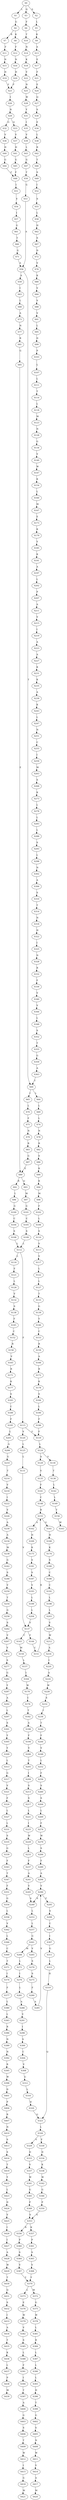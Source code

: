 strict digraph  {
	S0 -> S1 [ label = L ];
	S0 -> S2 [ label = S ];
	S0 -> S3 [ label = Q ];
	S1 -> S4 [ label = G ];
	S2 -> S5 [ label = L ];
	S3 -> S6 [ label = F ];
	S4 -> S7 [ label = R ];
	S4 -> S8 [ label = K ];
	S5 -> S9 [ label = K ];
	S6 -> S10 [ label = T ];
	S7 -> S11 [ label = F ];
	S8 -> S12 [ label = F ];
	S9 -> S13 [ label = A ];
	S10 -> S14 [ label = N ];
	S11 -> S15 [ label = N ];
	S12 -> S16 [ label = N ];
	S13 -> S17 [ label = E ];
	S14 -> S18 [ label = K ];
	S15 -> S19 [ label = H ];
	S16 -> S20 [ label = H ];
	S17 -> S21 [ label = F ];
	S18 -> S22 [ label = V ];
	S19 -> S23 [ label = F ];
	S20 -> S23 [ label = F ];
	S21 -> S24 [ label = E ];
	S22 -> S25 [ label = N ];
	S23 -> S26 [ label = I ];
	S24 -> S27 [ label = Q ];
	S25 -> S28 [ label = W ];
	S26 -> S29 [ label = N ];
	S27 -> S30 [ label = S ];
	S28 -> S31 [ label = Y ];
	S29 -> S32 [ label = G ];
	S29 -> S33 [ label = Q ];
	S30 -> S34 [ label = E ];
	S31 -> S35 [ label = I ];
	S32 -> S36 [ label = V ];
	S33 -> S37 [ label = V ];
	S34 -> S38 [ label = L ];
	S35 -> S39 [ label = V ];
	S36 -> S40 [ label = H ];
	S37 -> S41 [ label = H ];
	S38 -> S42 [ label = R ];
	S39 -> S43 [ label = L ];
	S40 -> S44 [ label = G ];
	S41 -> S45 [ label = G ];
	S42 -> S46 [ label = T ];
	S43 -> S47 [ label = G ];
	S44 -> S48 [ label = F ];
	S45 -> S48 [ label = F ];
	S46 -> S49 [ label = S ];
	S47 -> S50 [ label = T ];
	S48 -> S51 [ label = I ];
	S49 -> S52 [ label = I ];
	S50 -> S53 [ label = G ];
	S51 -> S54 [ label = V ];
	S52 -> S55 [ label = S ];
	S53 -> S56 [ label = A ];
	S54 -> S57 [ label = I ];
	S55 -> S58 [ label = L ];
	S56 -> S59 [ label = A ];
	S56 -> S60 [ label = T ];
	S57 -> S61 [ label = G ];
	S58 -> S62 [ label = H ];
	S59 -> S63 [ label = I ];
	S60 -> S64 [ label = L ];
	S60 -> S65 [ label = I ];
	S61 -> S66 [ label = T ];
	S62 -> S67 [ label = S ];
	S63 -> S68 [ label = L ];
	S64 -> S69 [ label = L ];
	S65 -> S70 [ label = L ];
	S66 -> S71 [ label = G ];
	S67 -> S72 [ label = D ];
	S68 -> S73 [ label = A ];
	S69 -> S74 [ label = L ];
	S70 -> S75 [ label = F ];
	S71 -> S56 [ label = A ];
	S72 -> S76 [ label = V ];
	S73 -> S77 [ label = N ];
	S74 -> S78 [ label = N ];
	S75 -> S79 [ label = N ];
	S76 -> S80 [ label = K ];
	S77 -> S81 [ label = R ];
	S78 -> S82 [ label = R ];
	S79 -> S83 [ label = R ];
	S80 -> S84 [ label = V ];
	S81 -> S85 [ label = G ];
	S82 -> S86 [ label = S ];
	S83 -> S87 [ label = G ];
	S84 -> S88 [ label = V ];
	S85 -> S89 [ label = E ];
	S86 -> S90 [ label = K ];
	S87 -> S89 [ label = E ];
	S88 -> S91 [ label = V ];
	S89 -> S92 [ label = R ];
	S89 -> S93 [ label = Q ];
	S90 -> S94 [ label = K ];
	S91 -> S95 [ label = L ];
	S92 -> S96 [ label = L ];
	S93 -> S97 [ label = M ];
	S94 -> S98 [ label = M ];
	S95 -> S99 [ label = D ];
	S96 -> S100 [ label = G ];
	S97 -> S101 [ label = G ];
	S98 -> S102 [ label = F ];
	S99 -> S103 [ label = P ];
	S100 -> S104 [ label = C ];
	S101 -> S105 [ label = C ];
	S102 -> S106 [ label = L ];
	S103 -> S107 [ label = L ];
	S104 -> S108 [ label = S ];
	S105 -> S109 [ label = S ];
	S106 -> S110 [ label = S ];
	S107 -> S111 [ label = L ];
	S108 -> S112 [ label = L ];
	S109 -> S112 [ label = L ];
	S110 -> S113 [ label = V ];
	S111 -> S114 [ label = T ];
	S112 -> S115 [ label = F ];
	S112 -> S116 [ label = L ];
	S113 -> S117 [ label = V ];
	S114 -> S118 [ label = L ];
	S115 -> S119 [ label = F ];
	S115 -> S120 [ label = V ];
	S116 -> S121 [ label = F ];
	S117 -> S122 [ label = L ];
	S118 -> S123 [ label = M ];
	S119 -> S124 [ label = L ];
	S120 -> S125 [ label = L ];
	S121 -> S126 [ label = L ];
	S122 -> S127 [ label = L ];
	S123 -> S128 [ label = N ];
	S124 -> S129 [ label = A ];
	S124 -> S130 [ label = V ];
	S125 -> S131 [ label = L ];
	S126 -> S132 [ label = V ];
	S127 -> S133 [ label = T ];
	S128 -> S134 [ label = G ];
	S129 -> S135 [ label = V ];
	S130 -> S136 [ label = T ];
	S131 -> S137 [ label = V ];
	S132 -> S138 [ label = S ];
	S133 -> S139 [ label = G ];
	S134 -> S140 [ label = V ];
	S135 -> S141 [ label = F ];
	S136 -> S142 [ label = L ];
	S137 -> S143 [ label = C ];
	S137 -> S144 [ label = F ];
	S138 -> S145 [ label = F ];
	S139 -> S146 [ label = Y ];
	S140 -> S147 [ label = W ];
	S141 -> S148 [ label = C ];
	S142 -> S149 [ label = L ];
	S143 -> S150 [ label = M ];
	S144 -> S151 [ label = C ];
	S145 -> S152 [ label = C ];
	S146 -> S153 [ label = C ];
	S147 -> S154 [ label = K ];
	S148 -> S155 [ label = R ];
	S149 -> S156 [ label = T ];
	S150 -> S157 [ label = L ];
	S151 -> S155 [ label = R ];
	S152 -> S158 [ label = R ];
	S153 -> S159 [ label = R ];
	S154 -> S160 [ label = L ];
	S155 -> S161 [ label = G ];
	S155 -> S162 [ label = A ];
	S156 -> S163 [ label = W ];
	S157 -> S164 [ label = I ];
	S158 -> S165 [ label = V ];
	S159 -> S166 [ label = A ];
	S160 -> S167 [ label = M ];
	S161 -> S168 [ label = H ];
	S162 -> S169 [ label = H ];
	S164 -> S170 [ label = W ];
	S165 -> S171 [ label = R ];
	S166 -> S172 [ label = R ];
	S167 -> S173 [ label = E ];
	S168 -> S174 [ label = K ];
	S169 -> S175 [ label = K ];
	S170 -> S176 [ label = C ];
	S171 -> S177 [ label = K ];
	S172 -> S178 [ label = K ];
	S173 -> S179 [ label = K ];
	S174 -> S180 [ label = S ];
	S175 -> S181 [ label = S ];
	S176 -> S182 [ label = T ];
	S177 -> S183 [ label = S ];
	S178 -> S184 [ label = S ];
	S179 -> S185 [ label = Y ];
	S180 -> S186 [ label = C ];
	S181 -> S187 [ label = S ];
	S182 -> S188 [ label = A ];
	S183 -> S189 [ label = C ];
	S184 -> S190 [ label = L ];
	S185 -> S191 [ label = K ];
	S186 -> S192 [ label = C ];
	S187 -> S193 [ label = V ];
	S188 -> S194 [ label = F ];
	S189 -> S195 [ label = F ];
	S190 -> S196 [ label = F ];
	S191 -> S197 [ label = A ];
	S192 -> S198 [ label = L ];
	S193 -> S199 [ label = L ];
	S194 -> S200 [ label = V ];
	S195 -> S201 [ label = L ];
	S196 -> S119 [ label = F ];
	S197 -> S202 [ label = L ];
	S198 -> S203 [ label = L ];
	S199 -> S204 [ label = L ];
	S200 -> S205 [ label = T ];
	S201 -> S206 [ label = A ];
	S202 -> S207 [ label = P ];
	S203 -> S208 [ label = V ];
	S204 -> S137 [ label = V ];
	S205 -> S209 [ label = I ];
	S206 -> S210 [ label = G ];
	S207 -> S211 [ label = A ];
	S208 -> S212 [ label = W ];
	S209 -> S213 [ label = S ];
	S210 -> S214 [ label = T ];
	S211 -> S215 [ label = V ];
	S212 -> S216 [ label = A ];
	S213 -> S217 [ label = S ];
	S214 -> S218 [ label = V ];
	S215 -> S219 [ label = I ];
	S216 -> S220 [ label = I ];
	S217 -> S221 [ label = L ];
	S218 -> S222 [ label = I ];
	S219 -> S223 [ label = A ];
	S220 -> S224 [ label = A ];
	S221 -> S225 [ label = I ];
	S222 -> S226 [ label = V ];
	S223 -> S227 [ label = A ];
	S224 -> S228 [ label = W ];
	S225 -> S229 [ label = W ];
	S226 -> S230 [ label = A ];
	S227 -> S231 [ label = K ];
	S228 -> S232 [ label = S ];
	S229 -> S233 [ label = L ];
	S230 -> S234 [ label = A ];
	S231 -> S235 [ label = K ];
	S232 -> S236 [ label = I ];
	S233 -> S237 [ label = F ];
	S234 -> S238 [ label = M ];
	S235 -> S239 [ label = A ];
	S236 -> S240 [ label = T ];
	S237 -> S241 [ label = A ];
	S238 -> S242 [ label = G ];
	S239 -> S243 [ label = K ];
	S240 -> S244 [ label = F ];
	S241 -> S245 [ label = V ];
	S242 -> S246 [ label = S ];
	S243 -> S247 [ label = L ];
	S244 -> S248 [ label = V ];
	S245 -> S249 [ label = S ];
	S246 -> S250 [ label = V ];
	S247 -> S251 [ label = N ];
	S248 -> S252 [ label = L ];
	S249 -> S253 [ label = L ];
	S250 -> S254 [ label = T ];
	S251 -> S255 [ label = C ];
	S252 -> S256 [ label = F ];
	S253 -> S257 [ label = L ];
	S254 -> S258 [ label = G ];
	S255 -> S259 [ label = I ];
	S256 -> S260 [ label = S ];
	S257 -> S261 [ label = G ];
	S258 -> S262 [ label = S ];
	S259 -> S263 [ label = M ];
	S260 -> S264 [ label = S ];
	S261 -> S265 [ label = V ];
	S261 -> S266 [ label = M ];
	S262 -> S267 [ label = V ];
	S263 -> S268 [ label = S ];
	S264 -> S269 [ label = L ];
	S265 -> S270 [ label = S ];
	S266 -> S271 [ label = L ];
	S267 -> S272 [ label = V ];
	S268 -> S273 [ label = K ];
	S269 -> S274 [ label = F ];
	S270 -> S275 [ label = S ];
	S271 -> S276 [ label = I ];
	S272 -> S277 [ label = S ];
	S273 -> S278 [ label = L ];
	S274 -> S279 [ label = W ];
	S275 -> S280 [ label = F ];
	S276 -> S281 [ label = L ];
	S277 -> S282 [ label = G ];
	S278 -> S283 [ label = L ];
	S279 -> S284 [ label = S ];
	S280 -> S285 [ label = A ];
	S281 -> S286 [ label = A ];
	S282 -> S287 [ label = Y ];
	S283 -> S288 [ label = L ];
	S284 -> S289 [ label = F ];
	S285 -> S290 [ label = V ];
	S286 -> S291 [ label = V ];
	S287 -> S292 [ label = A ];
	S288 -> S293 [ label = S ];
	S289 -> S294 [ label = A ];
	S290 -> S295 [ label = F ];
	S290 -> S249 [ label = S ];
	S291 -> S296 [ label = I ];
	S292 -> S297 [ label = L ];
	S293 -> S298 [ label = L ];
	S294 -> S290 [ label = V ];
	S295 -> S299 [ label = S ];
	S296 -> S300 [ label = S ];
	S297 -> S301 [ label = S ];
	S298 -> S302 [ label = N ];
	S299 -> S303 [ label = C ];
	S300 -> S304 [ label = C ];
	S301 -> S305 [ label = Y ];
	S302 -> S306 [ label = A ];
	S303 -> S307 [ label = I ];
	S304 -> S308 [ label = V ];
	S305 -> S309 [ label = Y ];
	S306 -> S310 [ label = S ];
	S307 -> S311 [ label = G ];
	S308 -> S312 [ label = G ];
	S309 -> S313 [ label = L ];
	S310 -> S314 [ label = T ];
	S311 -> S315 [ label = L ];
	S312 -> S316 [ label = L ];
	S313 -> S317 [ label = G ];
	S314 -> S318 [ label = N ];
	S315 -> S319 [ label = H ];
	S316 -> S320 [ label = H ];
	S317 -> S321 [ label = V ];
	S318 -> S322 [ label = H ];
	S319 -> S323 [ label = Q ];
	S320 -> S323 [ label = Q ];
	S321 -> S324 [ label = F ];
	S322 -> S325 [ label = I ];
	S323 -> S326 [ label = L ];
	S324 -> S327 [ label = L ];
	S325 -> S328 [ label = N ];
	S326 -> S329 [ label = V ];
	S326 -> S330 [ label = F ];
	S327 -> S331 [ label = L ];
	S328 -> S332 [ label = R ];
	S329 -> S333 [ label = D ];
	S330 -> S334 [ label = D ];
	S331 -> S335 [ label = S ];
	S332 -> S336 [ label = F ];
	S333 -> S337 [ label = V ];
	S334 -> S338 [ label = K ];
	S335 -> S339 [ label = G ];
	S336 -> S340 [ label = V ];
	S337 -> S341 [ label = W ];
	S338 -> S342 [ label = W ];
	S339 -> S343 [ label = F ];
	S340 -> S344 [ label = V ];
	S341 -> S345 [ label = G ];
	S342 -> S346 [ label = G ];
	S343 -> S347 [ label = T ];
	S344 -> S348 [ label = L ];
	S345 -> S349 [ label = P ];
	S346 -> S350 [ label = P ];
	S347 -> S351 [ label = F ];
	S348 -> S352 [ label = S ];
	S349 -> S353 [ label = S ];
	S350 -> S353 [ label = S ];
	S351 -> S354 [ label = G ];
	S352 -> S355 [ label = T ];
	S353 -> S356 [ label = R ];
	S353 -> S357 [ label = K ];
	S354 -> S358 [ label = L ];
	S355 -> S359 [ label = G ];
	S356 -> S360 [ label = P ];
	S357 -> S361 [ label = P ];
	S358 -> S362 [ label = V ];
	S359 -> S363 [ label = A ];
	S360 -> S364 [ label = S ];
	S361 -> S365 [ label = S ];
	S362 -> S366 [ label = L ];
	S363 -> S60 [ label = T ];
	S364 -> S367 [ label = V ];
	S365 -> S368 [ label = V ];
	S366 -> S369 [ label = C ];
	S367 -> S370 [ label = Y ];
	S368 -> S370 [ label = Y ];
	S369 -> S371 [ label = T ];
	S370 -> S372 [ label = M ];
	S370 -> S373 [ label = L ];
	S371 -> S374 [ label = I ];
	S372 -> S375 [ label = G ];
	S373 -> S376 [ label = E ];
	S374 -> S377 [ label = F ];
	S375 -> S378 [ label = W ];
	S376 -> S379 [ label = W ];
	S377 -> S380 [ label = L ];
	S378 -> S381 [ label = L ];
	S379 -> S382 [ label = V ];
	S380 -> S383 [ label = L ];
	S381 -> S384 [ label = R ];
	S382 -> S385 [ label = S ];
	S383 -> S386 [ label = R ];
	S384 -> S387 [ label = L ];
	S385 -> S388 [ label = L ];
	S386 -> S389 [ label = N ];
	S387 -> S390 [ label = L ];
	S388 -> S391 [ label = F ];
	S389 -> S392 [ label = N ];
	S390 -> S393 [ label = L ];
	S391 -> S394 [ label = I ];
	S392 -> S395 [ label = R ];
	S393 -> S396 [ label = H ];
	S394 -> S397 [ label = T ];
	S395 -> S398 [ label = W ];
	S396 -> S399 [ label = T ];
	S397 -> S400 [ label = A ];
	S398 -> S401 [ label = D ];
	S399 -> S402 [ label = G ];
	S400 -> S403 [ label = G ];
	S401 -> S404 [ label = P ];
	S402 -> S405 [ label = S ];
	S403 -> S406 [ label = S ];
	S404 -> S407 [ label = R ];
	S405 -> S408 [ label = N ];
	S406 -> S409 [ label = T ];
	S407 -> S410 [ label = N ];
	S408 -> S411 [ label = W ];
	S409 -> S412 [ label = W ];
	S410 -> S413 [ label = S ];
	S411 -> S414 [ label = V ];
	S412 -> S415 [ label = I ];
	S413 -> S416 [ label = S ];
	S414 -> S417 [ label = A ];
	S415 -> S418 [ label = G ];
	S416 -> S419 [ label = T ];
	S417 -> S420 [ label = M ];
	S418 -> S421 [ label = M ];
	S419 -> S422 [ label = Y ];
	S422 -> S423 [ label = L ];
	S423 -> S424 [ label = D ];
	S424 -> S425 [ label = V ];
	S425 -> S426 [ label = I ];
	S426 -> S427 [ label = I ];
	S427 -> S428 [ label = A ];
	S428 -> S429 [ label = W ];
	S429 -> S430 [ label = T ];
	S430 -> S431 [ label = Q ];
	S431 -> S432 [ label = S ];
	S432 -> S433 [ label = I ];
	S433 -> S434 [ label = A ];
	S434 -> S435 [ label = T ];
	S435 -> S436 [ label = K ];
	S436 -> S437 [ label = L ];
	S437 -> S438 [ label = P ];
	S438 -> S439 [ label = M ];
}
